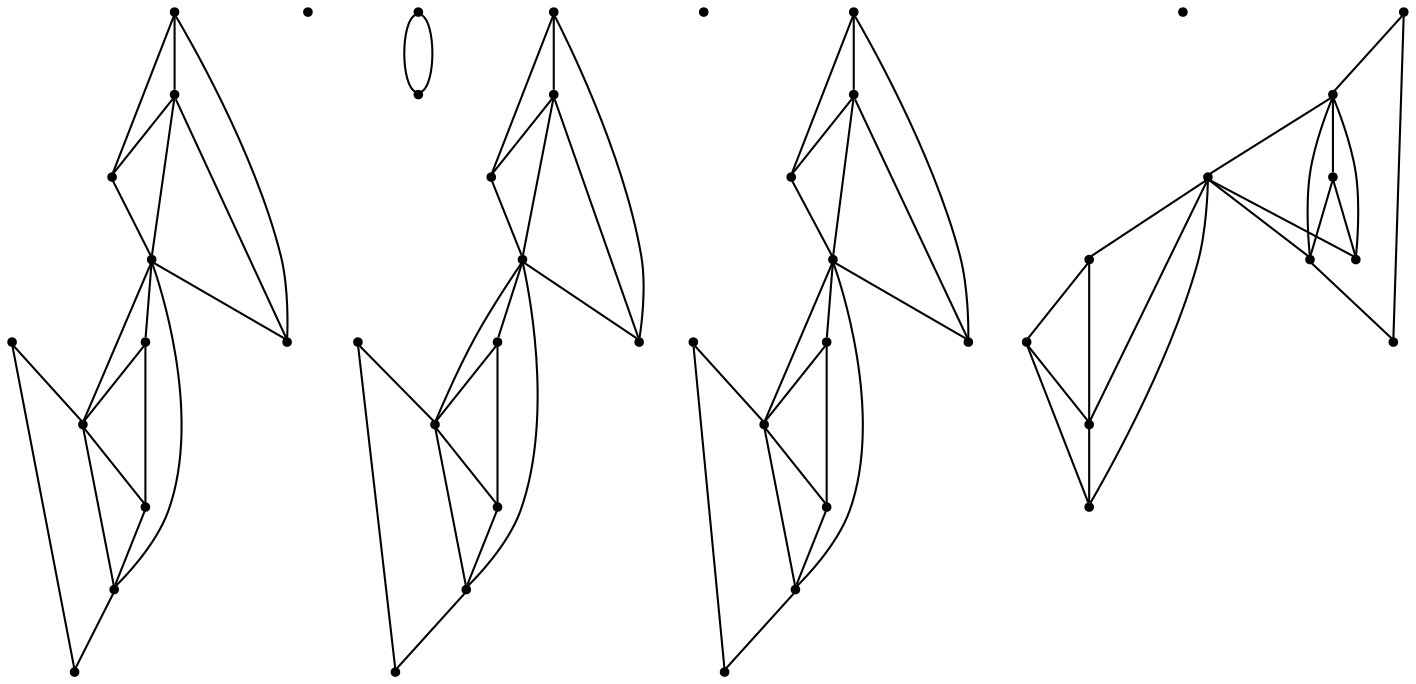 graph {
  node [shape=point,comment="{\"directed\":false,\"doi\":\"10.4230/LIPIcs.GD.2024.16\",\"figure\":\"1\"}"]

  v0 [pos="1658.221150267374,655.2068171628687"]
  v1 [pos="1636.6837954098646,676.7390069742338"]
  v2 [pos="1658.221150267374,698.2710696244945"]
  v3 [pos="1615.146440552355,698.2710696244945"]
  v4 [pos="1615.146440552355,655.2068171628687"]
  v5 [pos="1629.5047195212305,726.9806136526133"]
  v6 [pos="1622.3256436325964,734.1579678693668"]
  v7 [pos="1593.6092128864527,719.8032594358597"]
  v8 [pos="1593.609212886453,741.3353220861204"]
  v9 [pos="1572.071858028943,698.2710696244945"]
  v10 [pos="1596.7010182736558,878.6020466350138"]
  v11 [pos="1572.071858028943,741.3353220861204"]
  v12 [pos="1527.382037487022,823.266779387176"]
  v13 [pos="1504.8084844030586,878.6020545825829"]
  v14 [pos="1292.086880839356,655.2068171628687"]
  v15 [pos="1270.5496531734534,676.7390069742338"]
  v16 [pos="1292.086880839356,698.2710696244945"]
  v17 [pos="1249.012298315944,698.2710696244945"]
  v18 [pos="1249.0122983159442,655.2068171628687"]
  v19 [pos="1263.3704500932122,726.9806136526132"]
  v20 [pos="1227.4749434584346,719.8032594358597"]
  v21 [pos="1256.191374204578,734.1579678693669"]
  v22 [pos="1227.4749434584346,741.3353220861204"]
  v23 [pos="1205.9377157925323,698.2710696244945"]
  v24 [pos="1205.9377157925323,741.3353220861204"]
  v25 [pos="1003.2677628706014,479.31630591868065"]
  v26 [pos="925.952738602945,655.2068171628687"]
  v27 [pos="904.4155109370428,676.7390069742338"]
  v28 [pos="925.952738602945,698.2710696244945"]
  v29 [pos="882.8781560795333,698.2710696244945"]
  v30 [pos="882.8781560795333,655.2068171628687"]
  v31 [pos="897.2363078568014,726.9806136526133"]
  v32 [pos="890.0572319681672,734.1579678693669"]
  v33 [pos="861.3408012220237,719.8032594358597"]
  v34 [pos="861.3408012220237,741.3353220861204"]
  v35 [pos="839.8035735561215,698.2710696244945"]
  v36 [pos="839.8035735561215,741.3353220861204"]
  v37 [pos="832.8709473055065,878.6020466350138"]
  v38 [pos="573.1978179385178,698.6922272023322"]
  v39 [pos="467.855184972791,726.9135997505841"]
  v40 [pos="544.9712020719364,747.5718112912735"]
  v41 [pos="565.63487777917,670.4739065205862"]
  v42 [pos="544.9715200509545,649.8158221410013"]
  v43 [pos="565.63487777917,726.9135997505841"]
  v44 [pos="467.8548669937727,670.4739065205863"]
  v45 [pos="488.51825651989,649.8158221410013"]
  v46 [pos="516.7448723864713,755.13192043233"]
  v47 [pos="488.5179385408718,747.5718112912735"]
  v48 [pos="460.29129087638864,698.6922272023322"]

  v0 -- v1 [id="-1",pos="1658.221150267374,655.2068171628687 1636.6837954098646,676.7390069742338 1636.6837954098646,676.7390069742338 1636.6837954098646,676.7390069742338"]
  v2 -- v3 [id="-2",pos="1658.221150267374,698.2710696244945 1615.146440552355,698.2710696244945 1615.146440552355,698.2710696244945 1615.146440552355,698.2710696244945"]
  v2 -- v0 [id="-3",pos="1658.221150267374,698.2710696244945 1658.221150267374,655.2068171628687 1658.221150267374,655.2068171628687 1658.221150267374,655.2068171628687"]
  v1 -- v3 [id="-4",pos="1636.6837954098646,676.7390069742338 1615.146440552355,698.2710696244945 1615.146440552355,698.2710696244945 1615.146440552355,698.2710696244945"]
  v1 -- v4 [id="-5",pos="1636.6837954098646,676.7390069742338 1615.146440552355,655.2068171628687 1615.146440552355,655.2068171628687 1615.146440552355,655.2068171628687"]
  v1 -- v2 [id="-6",pos="1636.6837954098646,676.7390069742338 1658.221150267374,698.2710696244945 1658.221150267374,698.2710696244945 1658.221150267374,698.2710696244945"]
  v5 -- v6 [id="-7",pos="1629.5047195212305,726.9806136526133 1622.3256436325964,734.1579678693668 1622.3256436325964,734.1579678693668 1622.3256436325964,734.1579678693668"]
  v48 -- v40 [id="-8",pos="460.29129087638864,698.6922272023322 544.9712020719364,747.5718112912735 544.9712020719364,747.5718112912735 544.9712020719364,747.5718112912735"]
  v48 -- v39 [id="-9",pos="460.29129087638864,698.6922272023322 467.855184972791,726.9135997505841 467.855184972791,726.9135997505841 467.855184972791,726.9135997505841"]
  v44 -- v46 [id="-10",pos="467.8548669937727,670.4739065205863 516.7448723864713,755.13192043233 516.7448723864713,755.13192043233 516.7448723864713,755.13192043233"]
  v44 -- v48 [id="-11",pos="467.8548669937727,670.4739065205863 460.29129087638864,698.6922272023322 460.29129087638864,698.6922272023322 460.29129087638864,698.6922272023322"]
  v44 -- v45 [id="-12",pos="467.8548669937727,670.4739065205863 488.51825651989,649.8158221410013 488.51825651989,649.8158221410013 488.51825651989,649.8158221410013"]
  v39 -- v47 [id="-13",pos="467.855184972791,726.9135997505841 488.5179385408718,747.5718112912735 488.5179385408718,747.5718112912735 488.5179385408718,747.5718112912735"]
  v39 -- v44 [id="-14",pos="467.855184972791,726.9135997505841 467.8548669937727,670.4739065205863 467.8548669937727,670.4739065205863 467.8548669937727,670.4739065205863"]
  v47 -- v48 [id="-15",pos="488.5179385408718,747.5718112912735 460.29129087638864,698.6922272023322 460.29129087638864,698.6922272023322 460.29129087638864,698.6922272023322"]
  v47 -- v46 [id="-16",pos="488.5179385408718,747.5718112912735 516.7448723864713,755.13192043233 516.7448723864713,755.13192043233 516.7448723864713,755.13192043233"]
  v45 -- v41 [id="-17",pos="488.51825651989,649.8158221410013 565.63487777917,670.4739065205862 565.63487777917,670.4739065205862 565.63487777917,670.4739065205862"]
  v5 -- v7 [id="-18",pos="1629.5047195212305,726.9806136526133 1593.6092128864527,719.8032594358597 1593.6092128864527,719.8032594358597 1593.6092128864527,719.8032594358597"]
  v46 -- v39 [id="-19",pos="516.7448723864713,755.13192043233 467.855184972791,726.9135997505841 467.855184972791,726.9135997505841 467.855184972791,726.9135997505841"]
  v42 -- v43 [id="-20",pos="544.9715200509545,649.8158221410013 565.63487777917,726.9135997505841 565.63487777917,726.9135997505841 565.63487777917,726.9135997505841"]
  v42 -- v44 [id="-21",pos="544.9715200509545,649.8158221410013 467.8548669937727,670.4739065205863 467.8548669937727,670.4739065205863 467.8548669937727,670.4739065205863"]
  v42 -- v45 [id="-22",pos="544.9715200509545,649.8158221410013 488.51825651989,649.8158221410013 488.51825651989,649.8158221410013 488.51825651989,649.8158221410013"]
  v43 -- v44 [id="-23",pos="565.63487777917,726.9135997505841 467.8548669937727,670.4739065205863 467.8548669937727,670.4739065205863 467.8548669937727,670.4739065205863"]
  v43 -- v41 [id="-24",pos="565.63487777917,726.9135997505841 565.63487777917,670.4739065205862 565.63487777917,670.4739065205862 565.63487777917,670.4739065205862"]
  v41 -- v42 [id="-25",pos="565.63487777917,670.4739065205862 544.9715200509545,649.8158221410013 544.9715200509545,649.8158221410013 544.9715200509545,649.8158221410013"]
  v38 -- v40 [id="-26",pos="573.1978179385178,698.6922272023322 544.9712020719364,747.5718112912735 544.9712020719364,747.5718112912735 544.9712020719364,747.5718112912735"]
  v38 -- v39 [id="-27",pos="573.1978179385178,698.6922272023322 467.855184972791,726.9135997505841 467.855184972791,726.9135997505841 467.855184972791,726.9135997505841"]
  v4 -- v0 [id="-28",pos="1615.146440552355,655.2068171628687 1658.221150267374,655.2068171628687 1658.221150267374,655.2068171628687 1658.221150267374,655.2068171628687"]
  v3 -- v4 [id="-29",pos="1615.146440552355,698.2710696244945 1615.146440552355,655.2068171628687 1615.146440552355,655.2068171628687 1615.146440552355,655.2068171628687"]
  v3 -- v8 [id="-30",pos="1615.146440552355,698.2710696244945 1593.609212886453,741.3353220861204 1593.609212886453,741.3353220861204 1593.609212886453,741.3353220861204"]
  v3 -- v9 [id="-31",pos="1615.146440552355,698.2710696244945 1572.071858028943,698.2710696244945 1572.071858028943,698.2710696244945 1572.071858028943,698.2710696244945"]
  v7 -- v3 [id="-33",pos="1593.6092128864527,719.8032594358597 1615.146440552355,698.2710696244945 1615.146440552355,698.2710696244945 1615.146440552355,698.2710696244945"]
  v7 -- v11 [id="-34",pos="1593.6092128864527,719.8032594358597 1572.071858028943,741.3353220861204 1572.071858028943,741.3353220861204 1572.071858028943,741.3353220861204"]
  v8 -- v7 [id="-35",pos="1593.609212886453,741.3353220861204 1593.6092128864527,719.8032594358597 1593.6092128864527,719.8032594358597 1593.6092128864527,719.8032594358597"]
  v9 -- v6 [id="-36",pos="1572.071858028943,698.2710696244945 1622.3256436325964,734.1579678693668 1622.3256436325964,734.1579678693668 1622.3256436325964,734.1579678693668"]
  v9 -- v7 [id="-37",pos="1572.071858028943,698.2710696244945 1593.6092128864527,719.8032594358597 1593.6092128864527,719.8032594358597 1593.6092128864527,719.8032594358597"]
  v11 -- v8 [id="-38",pos="1572.071858028943,741.3353220861204 1593.609212886453,741.3353220861204 1593.609212886453,741.3353220861204 1593.609212886453,741.3353220861204"]
  v11 -- v9 [id="-39",pos="1572.071858028943,741.3353220861204 1572.071858028943,698.2710696244945 1572.071858028943,698.2710696244945 1572.071858028943,698.2710696244945"]
  v14 -- v15 [id="-46",pos="1292.086880839356,655.2068171628687 1270.5496531734534,676.7390069742338 1270.5496531734534,676.7390069742338 1270.5496531734534,676.7390069742338"]
  v16 -- v17 [id="-47",pos="1292.086880839356,698.2710696244945 1249.012298315944,698.2710696244945 1249.012298315944,698.2710696244945 1249.012298315944,698.2710696244945"]
  v16 -- v14 [id="-48",pos="1292.086880839356,698.2710696244945 1292.086880839356,655.2068171628687 1292.086880839356,655.2068171628687 1292.086880839356,655.2068171628687"]
  v15 -- v18 [id="-49",pos="1270.5496531734534,676.7390069742338 1249.0122983159442,655.2068171628687 1249.0122983159442,655.2068171628687 1249.0122983159442,655.2068171628687"]
  v15 -- v17 [id="-50",pos="1270.5496531734534,676.7390069742338 1249.012298315944,698.2710696244945 1249.012298315944,698.2710696244945 1249.012298315944,698.2710696244945"]
  v15 -- v16 [id="-51",pos="1270.5496531734534,676.7390069742338 1292.086880839356,698.2710696244945 1292.086880839356,698.2710696244945 1292.086880839356,698.2710696244945"]
  v19 -- v20 [id="-52",pos="1263.3704500932122,726.9806136526132 1227.4749434584346,719.8032594358597 1227.4749434584346,719.8032594358597 1227.4749434584346,719.8032594358597"]
  v19 -- v21 [id="-53",pos="1263.3704500932122,726.9806136526132 1256.191374204578,734.1579678693669 1256.191374204578,734.1579678693669 1256.191374204578,734.1579678693669"]
  v18 -- v14 [id="-54",pos="1249.0122983159442,655.2068171628687 1292.086880839356,655.2068171628687 1292.086880839356,655.2068171628687 1292.086880839356,655.2068171628687"]
  v17 -- v22 [id="-55",pos="1249.012298315944,698.2710696244945 1227.4749434584346,741.3353220861204 1227.4749434584346,741.3353220861204 1227.4749434584346,741.3353220861204"]
  v17 -- v23 [id="-56",pos="1249.012298315944,698.2710696244945 1205.9377157925323,698.2710696244945 1205.9377157925323,698.2710696244945 1205.9377157925323,698.2710696244945"]
  v17 -- v18 [id="-57",pos="1249.012298315944,698.2710696244945 1249.0122983159442,655.2068171628687 1249.0122983159442,655.2068171628687 1249.0122983159442,655.2068171628687"]
  v20 -- v17 [id="-58",pos="1227.4749434584346,719.8032594358597 1249.012298315944,698.2710696244945 1249.012298315944,698.2710696244945 1249.012298315944,698.2710696244945"]
  v20 -- v24 [id="-59",pos="1227.4749434584346,719.8032594358597 1205.9377157925323,741.3353220861204 1205.9377157925323,741.3353220861204 1205.9377157925323,741.3353220861204"]
  v22 -- v20 [id="-60",pos="1227.4749434584346,741.3353220861204 1227.4749434584346,719.8032594358597 1227.4749434584346,719.8032594358597 1227.4749434584346,719.8032594358597"]
  v23 -- v20 [id="-61",pos="1205.9377157925323,698.2710696244945 1227.4749434584346,719.8032594358597 1227.4749434584346,719.8032594358597 1227.4749434584346,719.8032594358597"]
  v23 -- v21 [id="-62",pos="1205.9377157925323,698.2710696244945 1256.191374204578,734.1579678693669 1256.191374204578,734.1579678693669 1256.191374204578,734.1579678693669"]
  v24 -- v23 [id="-63",pos="1205.9377157925323,741.3353220861204 1205.9377157925323,698.2710696244945 1205.9377157925323,698.2710696244945 1205.9377157925323,698.2710696244945"]
  v24 -- v22 [id="-64",pos="1205.9377157925323,741.3353220861204 1227.4749434584346,741.3353220861204 1227.4749434584346,741.3353220861204 1227.4749434584346,741.3353220861204"]
  v26 -- v27 [id="-66",pos="925.952738602945,655.2068171628687 904.4155109370428,676.7390069742338 904.4155109370428,676.7390069742338 904.4155109370428,676.7390069742338"]
  v28 -- v29 [id="-67",pos="925.952738602945,698.2710696244945 882.8781560795333,698.2710696244945 882.8781560795333,698.2710696244945 882.8781560795333,698.2710696244945"]
  v28 -- v26 [id="-68",pos="925.952738602945,698.2710696244945 925.952738602945,655.2068171628687 925.952738602945,655.2068171628687 925.952738602945,655.2068171628687"]
  v27 -- v29 [id="-69",pos="904.4155109370428,676.7390069742338 882.8781560795333,698.2710696244945 882.8781560795333,698.2710696244945 882.8781560795333,698.2710696244945"]
  v27 -- v30 [id="-70",pos="904.4155109370428,676.7390069742338 882.8781560795333,655.2068171628687 882.8781560795333,655.2068171628687 882.8781560795333,655.2068171628687"]
  v27 -- v28 [id="-71",pos="904.4155109370428,676.7390069742338 925.952738602945,698.2710696244945 925.952738602945,698.2710696244945 925.952738602945,698.2710696244945"]
  v31 -- v32 [id="-72",pos="897.2363078568014,726.9806136526133 890.0572319681672,734.1579678693669 890.0572319681672,734.1579678693669 890.0572319681672,734.1579678693669"]
  v31 -- v33 [id="-73",pos="897.2363078568014,726.9806136526133 861.3408012220237,719.8032594358597 861.3408012220237,719.8032594358597 861.3408012220237,719.8032594358597"]
  v30 -- v26 [id="-76",pos="882.8781560795333,655.2068171628687 925.952738602945,655.2068171628687 925.952738602945,655.2068171628687 925.952738602945,655.2068171628687"]
  v29 -- v30 [id="-77",pos="882.8781560795333,698.2710696244945 882.8781560795333,655.2068171628687 882.8781560795333,655.2068171628687 882.8781560795333,655.2068171628687"]
  v29 -- v34 [id="-78",pos="882.8781560795333,698.2710696244945 861.3408012220237,741.3353220861204 861.3408012220237,741.3353220861204 861.3408012220237,741.3353220861204"]
  v29 -- v35 [id="-79",pos="882.8781560795333,698.2710696244945 839.8035735561215,698.2710696244945 839.8035735561215,698.2710696244945 839.8035735561215,698.2710696244945"]
  v33 -- v29 [id="-80",pos="861.3408012220237,719.8032594358597 882.8781560795333,698.2710696244945 882.8781560795333,698.2710696244945 882.8781560795333,698.2710696244945"]
  v33 -- v36 [id="-81",pos="861.3408012220237,719.8032594358597 839.8035735561215,741.3353220861204 839.8035735561215,741.3353220861204 839.8035735561215,741.3353220861204"]
  v34 -- v33 [id="-82",pos="861.3408012220237,741.3353220861204 861.3408012220237,719.8032594358597 861.3408012220237,719.8032594358597 861.3408012220237,719.8032594358597"]
  v35 -- v32 [id="-83",pos="839.8035735561215,698.2710696244945 890.0572319681672,734.1579678693669 890.0572319681672,734.1579678693669 890.0572319681672,734.1579678693669"]
  v35 -- v33 [id="-84",pos="839.8035735561215,698.2710696244945 861.3408012220237,719.8032594358597 861.3408012220237,719.8032594358597 861.3408012220237,719.8032594358597"]
  v36 -- v35 [id="-85",pos="839.8035735561215,741.3353220861204 839.8035735561215,698.2710696244945 839.8035735561215,698.2710696244945 839.8035735561215,698.2710696244945"]
  v36 -- v34 [id="-86",pos="839.8035735561215,741.3353220861204 861.3408012220237,741.3353220861204 861.3408012220237,741.3353220861204 861.3408012220237,741.3353220861204"]
  v12 -- v13 [id="-43",pos="1527.382037487022,823.266779387176 1523.5698824320962,856.2150162991882 1523.5698824320962,856.2150162991882 1523.5698824320962,856.2150162991882 1504.8084844030586,878.6020545825829 1504.8084844030586,878.6020545825829 1504.8084844030586,878.6020545825829"]
  v12 -- v13 [id="-44",pos="1527.382037487022,823.266779387176 1504.8084844030586,878.6020545825829 1504.8084844030586,878.6020545825829 1504.8084844030586,878.6020545825829"]
}